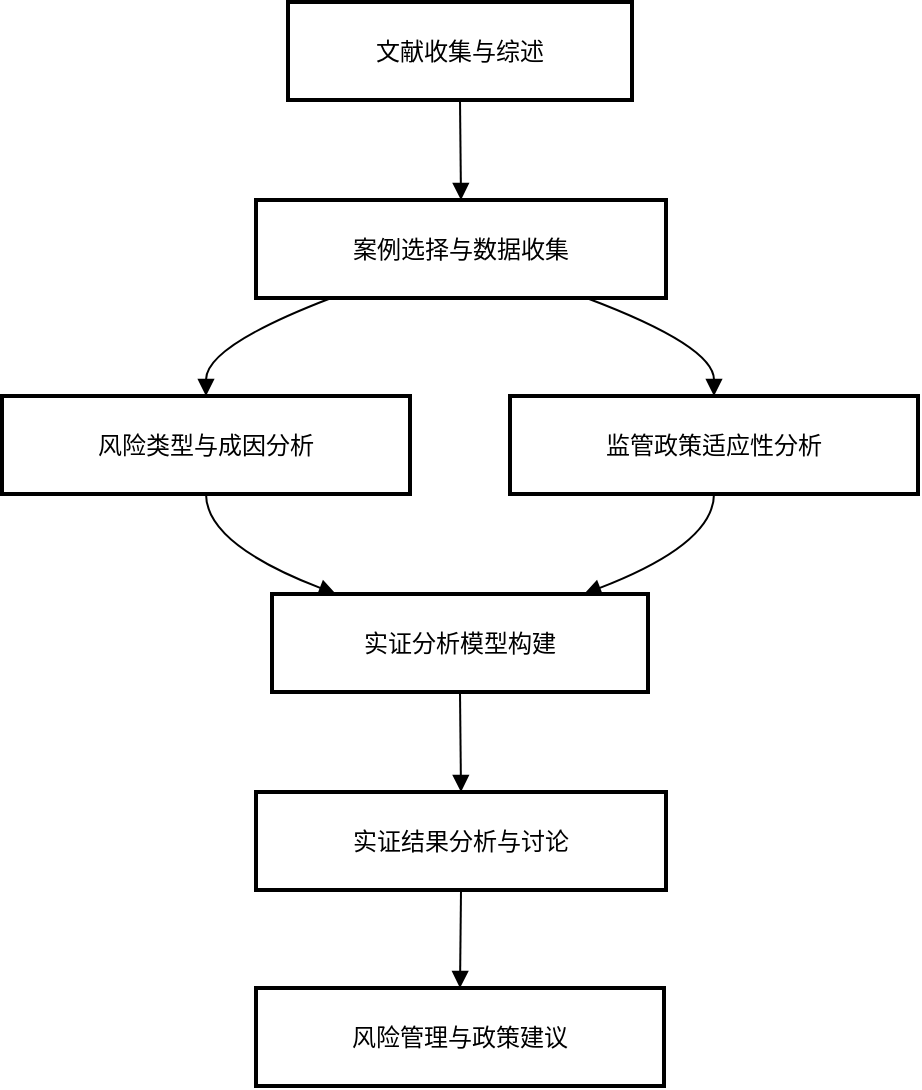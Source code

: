 <mxfile version="24.8.6">
  <diagram name="第 1 页" id="kbc0iNHul5lRrZcLtwas">
    <mxGraphModel dx="1221" dy="725" grid="1" gridSize="10" guides="1" tooltips="1" connect="1" arrows="1" fold="1" page="1" pageScale="1" pageWidth="827" pageHeight="1169" math="0" shadow="0">
      <root>
        <mxCell id="0" />
        <mxCell id="1" parent="0" />
        <mxCell id="hum29YOOfhqJXpD2X0ia-1" value="文献收集与综述" style="whiteSpace=wrap;strokeWidth=2;" vertex="1" parent="1">
          <mxGeometry x="163" y="20" width="172" height="49" as="geometry" />
        </mxCell>
        <mxCell id="hum29YOOfhqJXpD2X0ia-2" value="案例选择与数据收集" style="whiteSpace=wrap;strokeWidth=2;" vertex="1" parent="1">
          <mxGeometry x="147" y="119" width="205" height="49" as="geometry" />
        </mxCell>
        <mxCell id="hum29YOOfhqJXpD2X0ia-3" value="风险类型与成因分析" style="whiteSpace=wrap;strokeWidth=2;" vertex="1" parent="1">
          <mxGeometry x="20" y="217" width="204" height="49" as="geometry" />
        </mxCell>
        <mxCell id="hum29YOOfhqJXpD2X0ia-4" value="监管政策适应性分析" style="whiteSpace=wrap;strokeWidth=2;" vertex="1" parent="1">
          <mxGeometry x="274" y="217" width="204" height="49" as="geometry" />
        </mxCell>
        <mxCell id="hum29YOOfhqJXpD2X0ia-5" value="实证分析模型构建" style="whiteSpace=wrap;strokeWidth=2;" vertex="1" parent="1">
          <mxGeometry x="155" y="316" width="188" height="49" as="geometry" />
        </mxCell>
        <mxCell id="hum29YOOfhqJXpD2X0ia-6" value="实证结果分析与讨论" style="whiteSpace=wrap;strokeWidth=2;" vertex="1" parent="1">
          <mxGeometry x="147" y="415" width="205" height="49" as="geometry" />
        </mxCell>
        <mxCell id="hum29YOOfhqJXpD2X0ia-7" value="风险管理与政策建议" style="whiteSpace=wrap;strokeWidth=2;" vertex="1" parent="1">
          <mxGeometry x="147" y="513" width="204" height="49" as="geometry" />
        </mxCell>
        <mxCell id="hum29YOOfhqJXpD2X0ia-8" value="" style="curved=1;startArrow=none;endArrow=block;exitX=0.5;exitY=0.99;entryX=0.5;entryY=-0.01;rounded=0;" edge="1" parent="1" source="hum29YOOfhqJXpD2X0ia-1" target="hum29YOOfhqJXpD2X0ia-2">
          <mxGeometry relative="1" as="geometry">
            <Array as="points" />
          </mxGeometry>
        </mxCell>
        <mxCell id="hum29YOOfhqJXpD2X0ia-9" value="" style="curved=1;startArrow=none;endArrow=block;exitX=0.19;exitY=0.99;entryX=0.5;entryY=0.01;rounded=0;" edge="1" parent="1" source="hum29YOOfhqJXpD2X0ia-2" target="hum29YOOfhqJXpD2X0ia-3">
          <mxGeometry relative="1" as="geometry">
            <Array as="points">
              <mxPoint x="122" y="192" />
            </Array>
          </mxGeometry>
        </mxCell>
        <mxCell id="hum29YOOfhqJXpD2X0ia-10" value="" style="curved=1;startArrow=none;endArrow=block;exitX=0.8;exitY=0.99;entryX=0.5;entryY=0.01;rounded=0;" edge="1" parent="1" source="hum29YOOfhqJXpD2X0ia-2" target="hum29YOOfhqJXpD2X0ia-4">
          <mxGeometry relative="1" as="geometry">
            <Array as="points">
              <mxPoint x="376" y="192" />
            </Array>
          </mxGeometry>
        </mxCell>
        <mxCell id="hum29YOOfhqJXpD2X0ia-11" value="" style="curved=1;startArrow=none;endArrow=block;exitX=0.5;exitY=1;entryX=0.17;entryY=0;rounded=0;" edge="1" parent="1" source="hum29YOOfhqJXpD2X0ia-3" target="hum29YOOfhqJXpD2X0ia-5">
          <mxGeometry relative="1" as="geometry">
            <Array as="points">
              <mxPoint x="122" y="291" />
            </Array>
          </mxGeometry>
        </mxCell>
        <mxCell id="hum29YOOfhqJXpD2X0ia-12" value="" style="curved=1;startArrow=none;endArrow=block;exitX=0.5;exitY=1;entryX=0.83;entryY=0;rounded=0;" edge="1" parent="1" source="hum29YOOfhqJXpD2X0ia-4" target="hum29YOOfhqJXpD2X0ia-5">
          <mxGeometry relative="1" as="geometry">
            <Array as="points">
              <mxPoint x="376" y="291" />
            </Array>
          </mxGeometry>
        </mxCell>
        <mxCell id="hum29YOOfhqJXpD2X0ia-13" value="" style="curved=1;startArrow=none;endArrow=block;exitX=0.5;exitY=0.99;entryX=0.5;entryY=-0.01;rounded=0;" edge="1" parent="1" source="hum29YOOfhqJXpD2X0ia-5" target="hum29YOOfhqJXpD2X0ia-6">
          <mxGeometry relative="1" as="geometry">
            <Array as="points" />
          </mxGeometry>
        </mxCell>
        <mxCell id="hum29YOOfhqJXpD2X0ia-14" value="" style="curved=1;startArrow=none;endArrow=block;exitX=0.5;exitY=0.99;entryX=0.5;entryY=0.01;rounded=0;" edge="1" parent="1" source="hum29YOOfhqJXpD2X0ia-6" target="hum29YOOfhqJXpD2X0ia-7">
          <mxGeometry relative="1" as="geometry">
            <Array as="points" />
          </mxGeometry>
        </mxCell>
      </root>
    </mxGraphModel>
  </diagram>
</mxfile>
